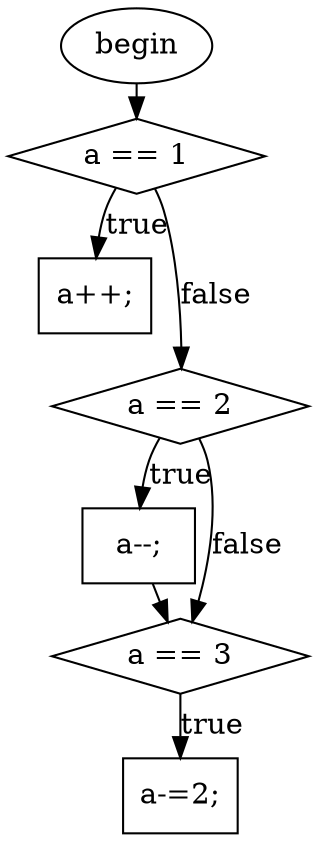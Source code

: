 digraph G{
ranksep = 0.1;
nodesep = 0.1;
F0T0[ shape=ellipse, label="begin", style="filled", fillcolor="white"]
F40T129[ shape=diamond, label="a == 1", style="filled", fillcolor="white"]
F56T59[ shape=box, label="a++;", style="filled", fillcolor="white"]
F72T97[ shape=diamond, label="a == 2", style="filled", fillcolor="white"]
F90T93[ shape=box, label="a--;", style="filled", fillcolor="white"]
F101T127[ shape=diamond, label="a == 3", style="filled", fillcolor="white"]
F119T123[ shape=box, label="a-=2;", style="filled", fillcolor="white"]
F0T0 -> F40T129
F90T93 -> F101T127
F40T129 -> F56T59[label="true", minlen=1]
F40T129 -> F72T97[label="false", minlen=2]
F72T97 -> F90T93[label="true", minlen=1]
F101T127 -> F119T123[label="true", minlen=1]
F72T97 -> F101T127[label="false", minlen=2]
}

